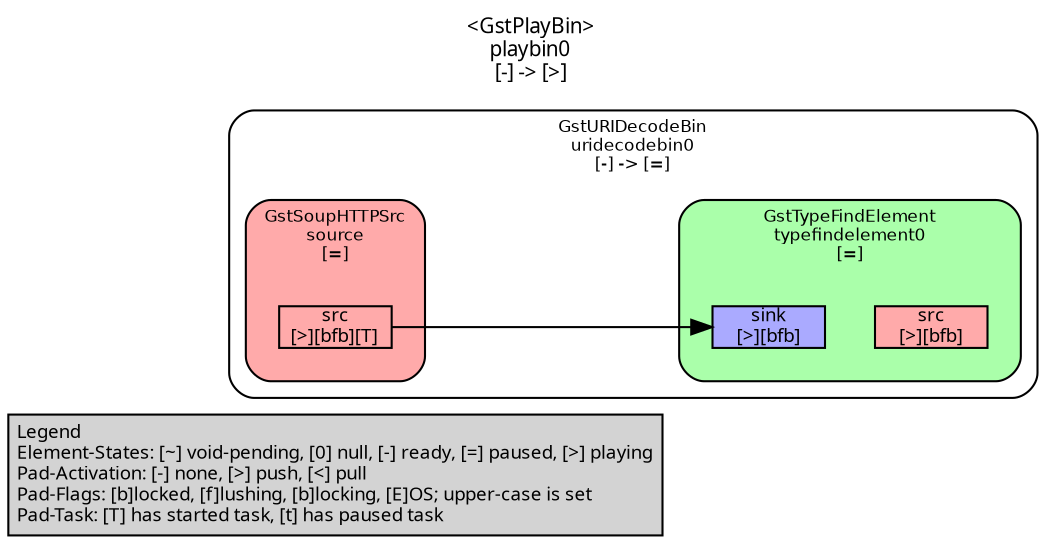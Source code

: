 digraph pipeline {
  rankdir=LR;
  fontname="sans";
  fontsize="10";
  labelloc=t;
  nodesep=.1;
  ranksep=.2;
  label="<GstPlayBin>\nplaybin0\n[-] -> [>]";
  node [style="filled,rounded", shape=box, fontsize="9", fontname="sans", margin="0.0,0.0"];
  edge [labelfontsize="6", fontsize="9", fontname="monospace"];
  
  legend [
    pos="0,0!",
    margin="0.05,0.05",
    style="filled",
    label="Legend\lElement-States: [~] void-pending, [0] null, [-] ready, [=] paused, [>] playing\lPad-Activation: [-] none, [>] push, [<] pull\lPad-Flags: [b]locked, [f]lushing, [b]locking, [E]OS; upper-case is set\lPad-Task: [T] has started task, [t] has paused task\l",
  ];
  subgraph cluster_uridecodebin0_0x556ebe0a20b0 {
    fontname="Bitstream Vera Sans";
    fontsize="8";
    style="filled,rounded";
    color=black;
    label="GstURIDecodeBin\nuridecodebin0\n[-] -> [=]";
    fillcolor="#ffffff";
    subgraph cluster_typefindelement0_0x556ebe0ce050 {
      fontname="Bitstream Vera Sans";
      fontsize="8";
      style="filled,rounded";
      color=black;
      label="GstTypeFindElement\ntypefindelement0\n[=]";
      subgraph cluster_typefindelement0_0x556ebe0ce050_sink {
        label="";
        style="invis";
        typefindelement0_0x556ebe0ce050_sink_0x556ebe0c83e0 [color=black, fillcolor="#aaaaff", label="sink\n[>][bfb]", height="0.2", style="filled,solid"];
      }

      subgraph cluster_typefindelement0_0x556ebe0ce050_src {
        label="";
        style="invis";
        typefindelement0_0x556ebe0ce050_src_0x556ebe0c8630 [color=black, fillcolor="#ffaaaa", label="src\n[>][bfb]", height="0.2", style="filled,solid"];
      }

      typefindelement0_0x556ebe0ce050_sink_0x556ebe0c83e0 -> typefindelement0_0x556ebe0ce050_src_0x556ebe0c8630 [style="invis"];
      fillcolor="#aaffaa";
    }

    subgraph cluster_source_0x556ebe0c74e0 {
      fontname="Bitstream Vera Sans";
      fontsize="8";
      style="filled,rounded";
      color=black;
      label="GstSoupHTTPSrc\nsource\n[=]";
      subgraph cluster_source_0x556ebe0c74e0_src {
        label="";
        style="invis";
        source_0x556ebe0c74e0_src_0x556ebe0c8190 [color=black, fillcolor="#ffaaaa", label="src\n[>][bfb][T]", height="0.2", style="filled,solid"];
      }

      fillcolor="#ffaaaa";
    }

    source_0x556ebe0c74e0_src_0x556ebe0c8190 -> typefindelement0_0x556ebe0ce050_sink_0x556ebe0c83e0
  }

  subgraph cluster_playsink_0x556ebe09c050 {
    fontname="Bitstream Vera Sans";
    fontsize="8";
    style="filled,rounded";
    color=black;
    label="GstPlaySink\nplaysink\n[-] -> [=]";
    fillcolor="#ffffff";
    subgraph cluster_streamsynchronizer0_0x556ebe09e0c0 {
      fontname="Bitstream Vera Sans";
      fontsize="8";
      style="filled,rounded";
      color=black;
      label="GstStreamSynchronizer\nstreamsynchronizer0\n[=]";
      fillcolor="#ffffff";
    }

  }

}
